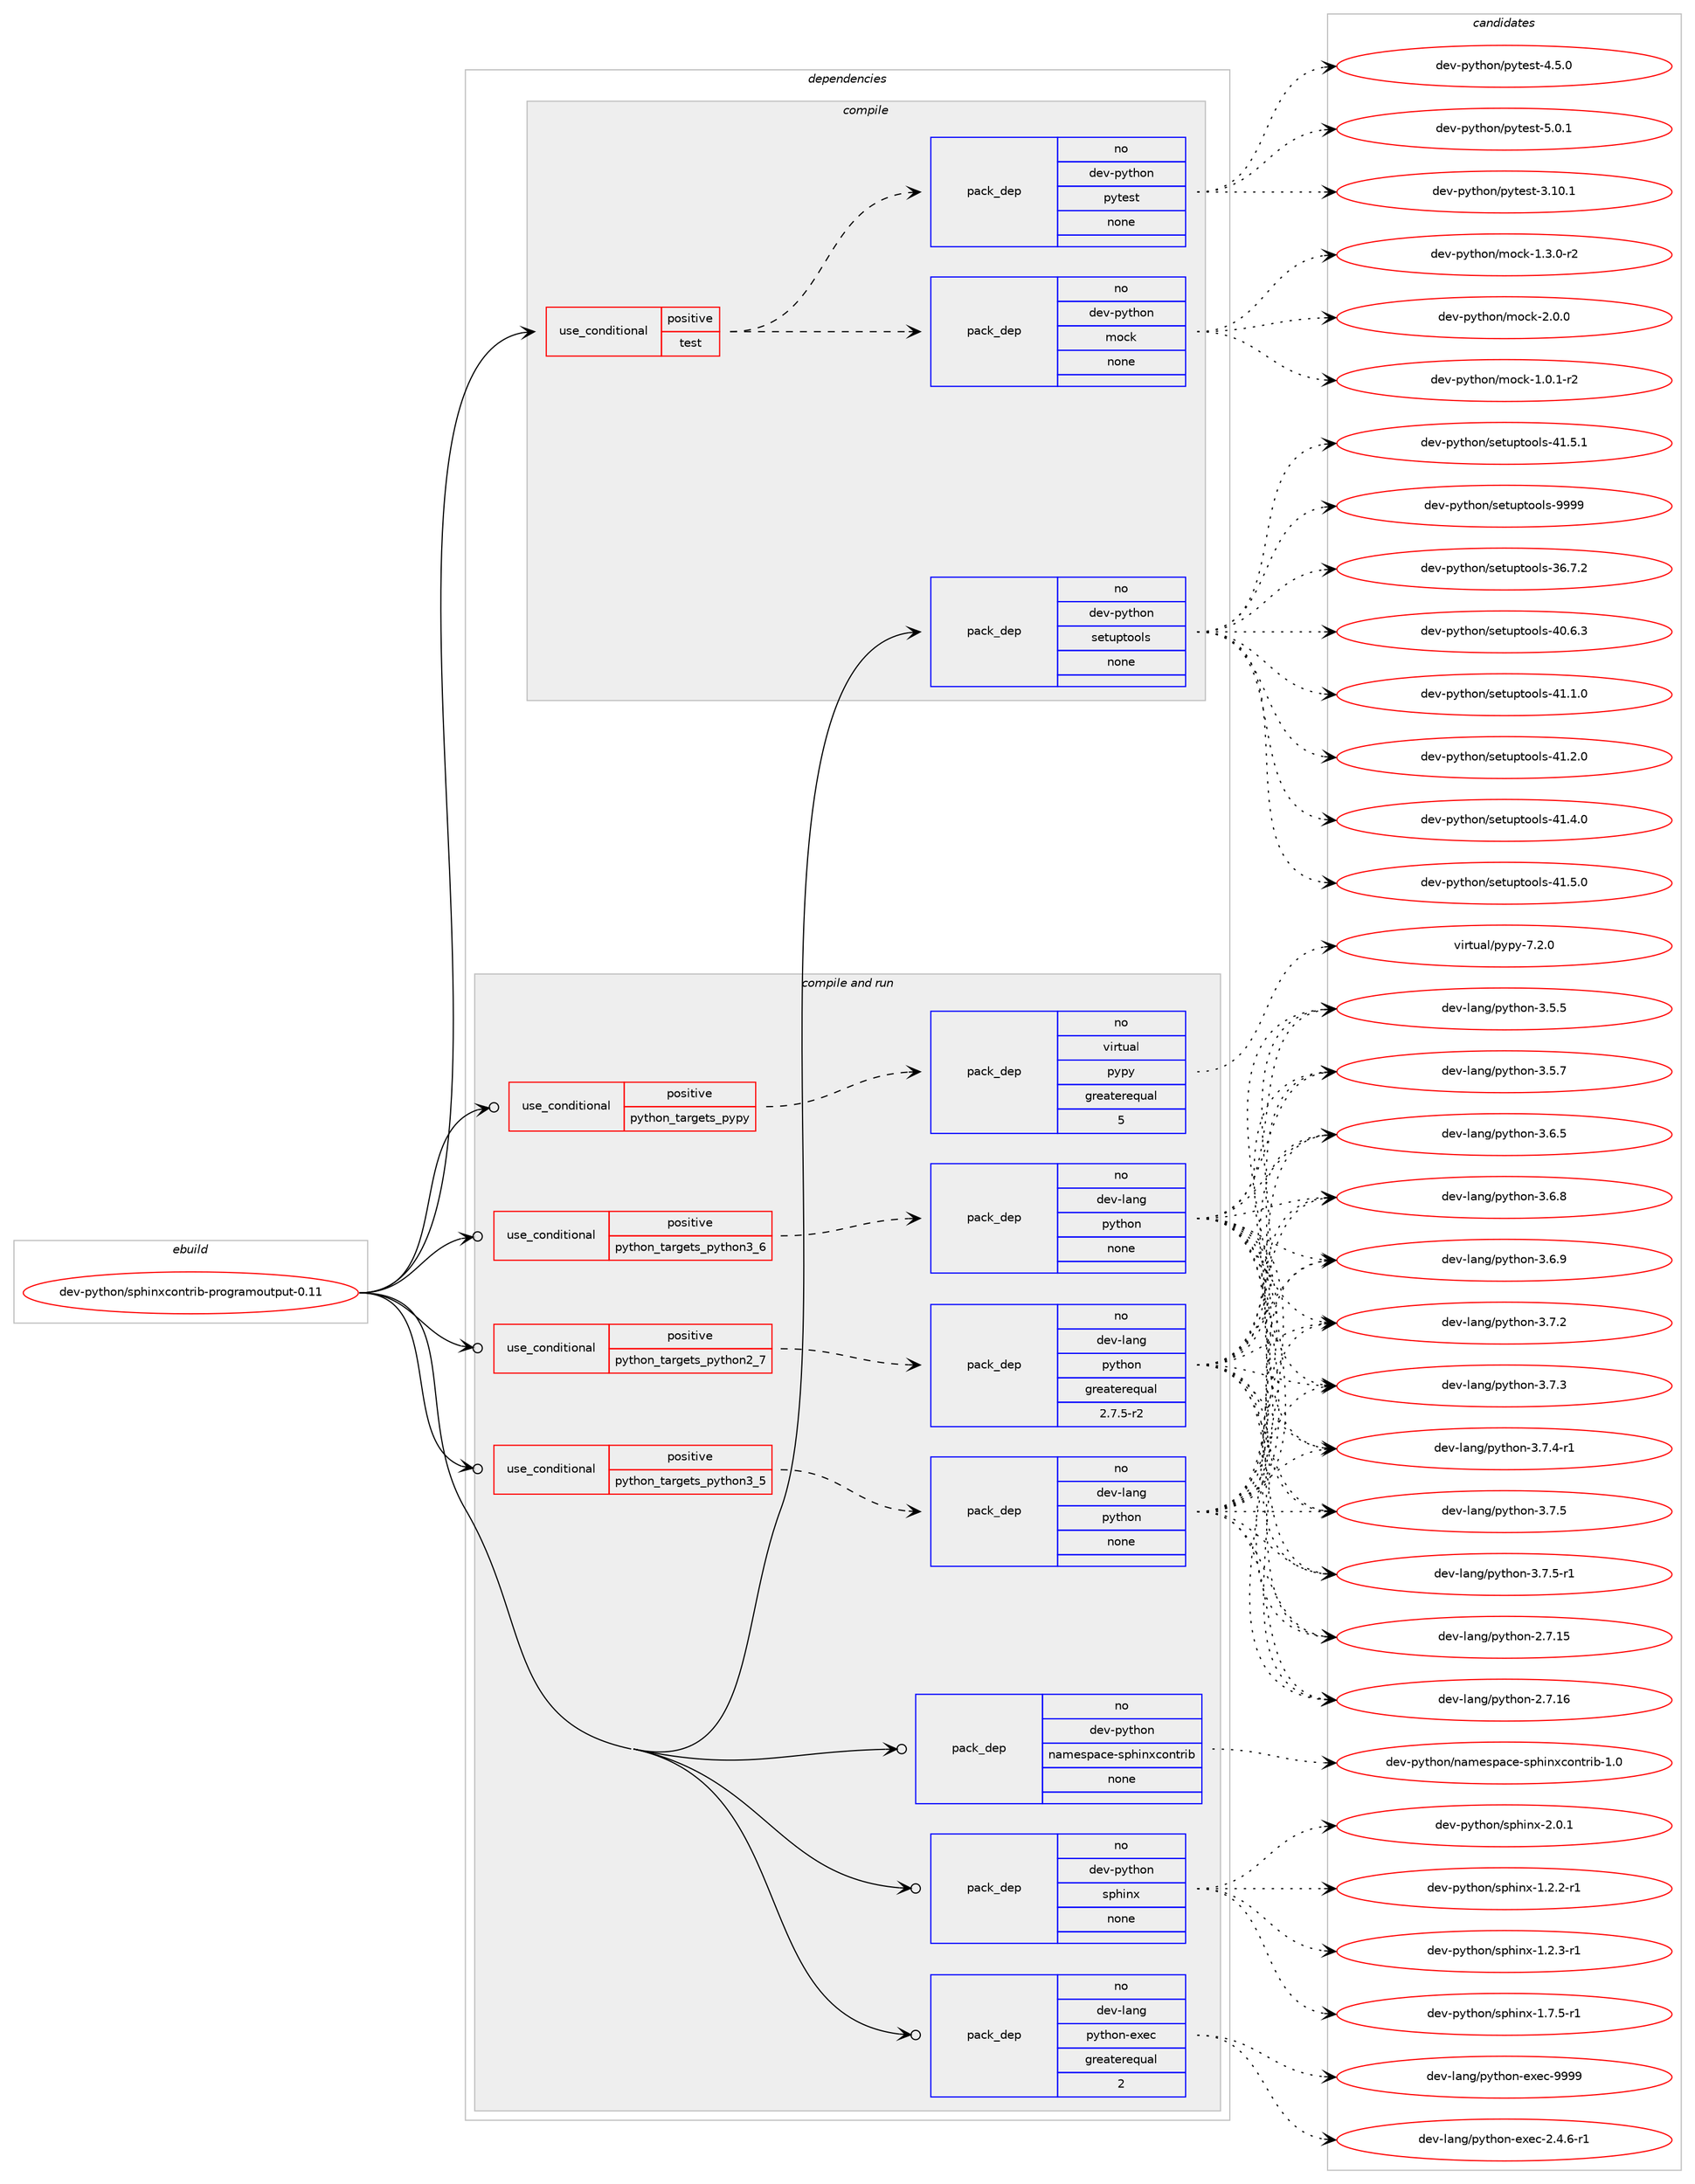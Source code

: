 digraph prolog {

# *************
# Graph options
# *************

newrank=true;
concentrate=true;
compound=true;
graph [rankdir=LR,fontname=Helvetica,fontsize=10,ranksep=1.5];#, ranksep=2.5, nodesep=0.2];
edge  [arrowhead=vee];
node  [fontname=Helvetica,fontsize=10];

# **********
# The ebuild
# **********

subgraph cluster_leftcol {
color=gray;
rank=same;
label=<<i>ebuild</i>>;
id [label="dev-python/sphinxcontrib-programoutput-0.11", color=red, width=4, href="../dev-python/sphinxcontrib-programoutput-0.11.svg"];
}

# ****************
# The dependencies
# ****************

subgraph cluster_midcol {
color=gray;
label=<<i>dependencies</i>>;
subgraph cluster_compile {
fillcolor="#eeeeee";
style=filled;
label=<<i>compile</i>>;
subgraph cond149789 {
dependency638530 [label=<<TABLE BORDER="0" CELLBORDER="1" CELLSPACING="0" CELLPADDING="4"><TR><TD ROWSPAN="3" CELLPADDING="10">use_conditional</TD></TR><TR><TD>positive</TD></TR><TR><TD>test</TD></TR></TABLE>>, shape=none, color=red];
subgraph pack476860 {
dependency638531 [label=<<TABLE BORDER="0" CELLBORDER="1" CELLSPACING="0" CELLPADDING="4" WIDTH="220"><TR><TD ROWSPAN="6" CELLPADDING="30">pack_dep</TD></TR><TR><TD WIDTH="110">no</TD></TR><TR><TD>dev-python</TD></TR><TR><TD>mock</TD></TR><TR><TD>none</TD></TR><TR><TD></TD></TR></TABLE>>, shape=none, color=blue];
}
dependency638530:e -> dependency638531:w [weight=20,style="dashed",arrowhead="vee"];
subgraph pack476861 {
dependency638532 [label=<<TABLE BORDER="0" CELLBORDER="1" CELLSPACING="0" CELLPADDING="4" WIDTH="220"><TR><TD ROWSPAN="6" CELLPADDING="30">pack_dep</TD></TR><TR><TD WIDTH="110">no</TD></TR><TR><TD>dev-python</TD></TR><TR><TD>pytest</TD></TR><TR><TD>none</TD></TR><TR><TD></TD></TR></TABLE>>, shape=none, color=blue];
}
dependency638530:e -> dependency638532:w [weight=20,style="dashed",arrowhead="vee"];
}
id:e -> dependency638530:w [weight=20,style="solid",arrowhead="vee"];
subgraph pack476862 {
dependency638533 [label=<<TABLE BORDER="0" CELLBORDER="1" CELLSPACING="0" CELLPADDING="4" WIDTH="220"><TR><TD ROWSPAN="6" CELLPADDING="30">pack_dep</TD></TR><TR><TD WIDTH="110">no</TD></TR><TR><TD>dev-python</TD></TR><TR><TD>setuptools</TD></TR><TR><TD>none</TD></TR><TR><TD></TD></TR></TABLE>>, shape=none, color=blue];
}
id:e -> dependency638533:w [weight=20,style="solid",arrowhead="vee"];
}
subgraph cluster_compileandrun {
fillcolor="#eeeeee";
style=filled;
label=<<i>compile and run</i>>;
subgraph cond149790 {
dependency638534 [label=<<TABLE BORDER="0" CELLBORDER="1" CELLSPACING="0" CELLPADDING="4"><TR><TD ROWSPAN="3" CELLPADDING="10">use_conditional</TD></TR><TR><TD>positive</TD></TR><TR><TD>python_targets_pypy</TD></TR></TABLE>>, shape=none, color=red];
subgraph pack476863 {
dependency638535 [label=<<TABLE BORDER="0" CELLBORDER="1" CELLSPACING="0" CELLPADDING="4" WIDTH="220"><TR><TD ROWSPAN="6" CELLPADDING="30">pack_dep</TD></TR><TR><TD WIDTH="110">no</TD></TR><TR><TD>virtual</TD></TR><TR><TD>pypy</TD></TR><TR><TD>greaterequal</TD></TR><TR><TD>5</TD></TR></TABLE>>, shape=none, color=blue];
}
dependency638534:e -> dependency638535:w [weight=20,style="dashed",arrowhead="vee"];
}
id:e -> dependency638534:w [weight=20,style="solid",arrowhead="odotvee"];
subgraph cond149791 {
dependency638536 [label=<<TABLE BORDER="0" CELLBORDER="1" CELLSPACING="0" CELLPADDING="4"><TR><TD ROWSPAN="3" CELLPADDING="10">use_conditional</TD></TR><TR><TD>positive</TD></TR><TR><TD>python_targets_python2_7</TD></TR></TABLE>>, shape=none, color=red];
subgraph pack476864 {
dependency638537 [label=<<TABLE BORDER="0" CELLBORDER="1" CELLSPACING="0" CELLPADDING="4" WIDTH="220"><TR><TD ROWSPAN="6" CELLPADDING="30">pack_dep</TD></TR><TR><TD WIDTH="110">no</TD></TR><TR><TD>dev-lang</TD></TR><TR><TD>python</TD></TR><TR><TD>greaterequal</TD></TR><TR><TD>2.7.5-r2</TD></TR></TABLE>>, shape=none, color=blue];
}
dependency638536:e -> dependency638537:w [weight=20,style="dashed",arrowhead="vee"];
}
id:e -> dependency638536:w [weight=20,style="solid",arrowhead="odotvee"];
subgraph cond149792 {
dependency638538 [label=<<TABLE BORDER="0" CELLBORDER="1" CELLSPACING="0" CELLPADDING="4"><TR><TD ROWSPAN="3" CELLPADDING="10">use_conditional</TD></TR><TR><TD>positive</TD></TR><TR><TD>python_targets_python3_5</TD></TR></TABLE>>, shape=none, color=red];
subgraph pack476865 {
dependency638539 [label=<<TABLE BORDER="0" CELLBORDER="1" CELLSPACING="0" CELLPADDING="4" WIDTH="220"><TR><TD ROWSPAN="6" CELLPADDING="30">pack_dep</TD></TR><TR><TD WIDTH="110">no</TD></TR><TR><TD>dev-lang</TD></TR><TR><TD>python</TD></TR><TR><TD>none</TD></TR><TR><TD></TD></TR></TABLE>>, shape=none, color=blue];
}
dependency638538:e -> dependency638539:w [weight=20,style="dashed",arrowhead="vee"];
}
id:e -> dependency638538:w [weight=20,style="solid",arrowhead="odotvee"];
subgraph cond149793 {
dependency638540 [label=<<TABLE BORDER="0" CELLBORDER="1" CELLSPACING="0" CELLPADDING="4"><TR><TD ROWSPAN="3" CELLPADDING="10">use_conditional</TD></TR><TR><TD>positive</TD></TR><TR><TD>python_targets_python3_6</TD></TR></TABLE>>, shape=none, color=red];
subgraph pack476866 {
dependency638541 [label=<<TABLE BORDER="0" CELLBORDER="1" CELLSPACING="0" CELLPADDING="4" WIDTH="220"><TR><TD ROWSPAN="6" CELLPADDING="30">pack_dep</TD></TR><TR><TD WIDTH="110">no</TD></TR><TR><TD>dev-lang</TD></TR><TR><TD>python</TD></TR><TR><TD>none</TD></TR><TR><TD></TD></TR></TABLE>>, shape=none, color=blue];
}
dependency638540:e -> dependency638541:w [weight=20,style="dashed",arrowhead="vee"];
}
id:e -> dependency638540:w [weight=20,style="solid",arrowhead="odotvee"];
subgraph pack476867 {
dependency638542 [label=<<TABLE BORDER="0" CELLBORDER="1" CELLSPACING="0" CELLPADDING="4" WIDTH="220"><TR><TD ROWSPAN="6" CELLPADDING="30">pack_dep</TD></TR><TR><TD WIDTH="110">no</TD></TR><TR><TD>dev-lang</TD></TR><TR><TD>python-exec</TD></TR><TR><TD>greaterequal</TD></TR><TR><TD>2</TD></TR></TABLE>>, shape=none, color=blue];
}
id:e -> dependency638542:w [weight=20,style="solid",arrowhead="odotvee"];
subgraph pack476868 {
dependency638543 [label=<<TABLE BORDER="0" CELLBORDER="1" CELLSPACING="0" CELLPADDING="4" WIDTH="220"><TR><TD ROWSPAN="6" CELLPADDING="30">pack_dep</TD></TR><TR><TD WIDTH="110">no</TD></TR><TR><TD>dev-python</TD></TR><TR><TD>namespace-sphinxcontrib</TD></TR><TR><TD>none</TD></TR><TR><TD></TD></TR></TABLE>>, shape=none, color=blue];
}
id:e -> dependency638543:w [weight=20,style="solid",arrowhead="odotvee"];
subgraph pack476869 {
dependency638544 [label=<<TABLE BORDER="0" CELLBORDER="1" CELLSPACING="0" CELLPADDING="4" WIDTH="220"><TR><TD ROWSPAN="6" CELLPADDING="30">pack_dep</TD></TR><TR><TD WIDTH="110">no</TD></TR><TR><TD>dev-python</TD></TR><TR><TD>sphinx</TD></TR><TR><TD>none</TD></TR><TR><TD></TD></TR></TABLE>>, shape=none, color=blue];
}
id:e -> dependency638544:w [weight=20,style="solid",arrowhead="odotvee"];
}
subgraph cluster_run {
fillcolor="#eeeeee";
style=filled;
label=<<i>run</i>>;
}
}

# **************
# The candidates
# **************

subgraph cluster_choices {
rank=same;
color=gray;
label=<<i>candidates</i>>;

subgraph choice476860 {
color=black;
nodesep=1;
choice1001011184511212111610411111047109111991074549464846494511450 [label="dev-python/mock-1.0.1-r2", color=red, width=4,href="../dev-python/mock-1.0.1-r2.svg"];
choice1001011184511212111610411111047109111991074549465146484511450 [label="dev-python/mock-1.3.0-r2", color=red, width=4,href="../dev-python/mock-1.3.0-r2.svg"];
choice100101118451121211161041111104710911199107455046484648 [label="dev-python/mock-2.0.0", color=red, width=4,href="../dev-python/mock-2.0.0.svg"];
dependency638531:e -> choice1001011184511212111610411111047109111991074549464846494511450:w [style=dotted,weight="100"];
dependency638531:e -> choice1001011184511212111610411111047109111991074549465146484511450:w [style=dotted,weight="100"];
dependency638531:e -> choice100101118451121211161041111104710911199107455046484648:w [style=dotted,weight="100"];
}
subgraph choice476861 {
color=black;
nodesep=1;
choice100101118451121211161041111104711212111610111511645514649484649 [label="dev-python/pytest-3.10.1", color=red, width=4,href="../dev-python/pytest-3.10.1.svg"];
choice1001011184511212111610411111047112121116101115116455246534648 [label="dev-python/pytest-4.5.0", color=red, width=4,href="../dev-python/pytest-4.5.0.svg"];
choice1001011184511212111610411111047112121116101115116455346484649 [label="dev-python/pytest-5.0.1", color=red, width=4,href="../dev-python/pytest-5.0.1.svg"];
dependency638532:e -> choice100101118451121211161041111104711212111610111511645514649484649:w [style=dotted,weight="100"];
dependency638532:e -> choice1001011184511212111610411111047112121116101115116455246534648:w [style=dotted,weight="100"];
dependency638532:e -> choice1001011184511212111610411111047112121116101115116455346484649:w [style=dotted,weight="100"];
}
subgraph choice476862 {
color=black;
nodesep=1;
choice100101118451121211161041111104711510111611711211611111110811545515446554650 [label="dev-python/setuptools-36.7.2", color=red, width=4,href="../dev-python/setuptools-36.7.2.svg"];
choice100101118451121211161041111104711510111611711211611111110811545524846544651 [label="dev-python/setuptools-40.6.3", color=red, width=4,href="../dev-python/setuptools-40.6.3.svg"];
choice100101118451121211161041111104711510111611711211611111110811545524946494648 [label="dev-python/setuptools-41.1.0", color=red, width=4,href="../dev-python/setuptools-41.1.0.svg"];
choice100101118451121211161041111104711510111611711211611111110811545524946504648 [label="dev-python/setuptools-41.2.0", color=red, width=4,href="../dev-python/setuptools-41.2.0.svg"];
choice100101118451121211161041111104711510111611711211611111110811545524946524648 [label="dev-python/setuptools-41.4.0", color=red, width=4,href="../dev-python/setuptools-41.4.0.svg"];
choice100101118451121211161041111104711510111611711211611111110811545524946534648 [label="dev-python/setuptools-41.5.0", color=red, width=4,href="../dev-python/setuptools-41.5.0.svg"];
choice100101118451121211161041111104711510111611711211611111110811545524946534649 [label="dev-python/setuptools-41.5.1", color=red, width=4,href="../dev-python/setuptools-41.5.1.svg"];
choice10010111845112121116104111110471151011161171121161111111081154557575757 [label="dev-python/setuptools-9999", color=red, width=4,href="../dev-python/setuptools-9999.svg"];
dependency638533:e -> choice100101118451121211161041111104711510111611711211611111110811545515446554650:w [style=dotted,weight="100"];
dependency638533:e -> choice100101118451121211161041111104711510111611711211611111110811545524846544651:w [style=dotted,weight="100"];
dependency638533:e -> choice100101118451121211161041111104711510111611711211611111110811545524946494648:w [style=dotted,weight="100"];
dependency638533:e -> choice100101118451121211161041111104711510111611711211611111110811545524946504648:w [style=dotted,weight="100"];
dependency638533:e -> choice100101118451121211161041111104711510111611711211611111110811545524946524648:w [style=dotted,weight="100"];
dependency638533:e -> choice100101118451121211161041111104711510111611711211611111110811545524946534648:w [style=dotted,weight="100"];
dependency638533:e -> choice100101118451121211161041111104711510111611711211611111110811545524946534649:w [style=dotted,weight="100"];
dependency638533:e -> choice10010111845112121116104111110471151011161171121161111111081154557575757:w [style=dotted,weight="100"];
}
subgraph choice476863 {
color=black;
nodesep=1;
choice1181051141161179710847112121112121455546504648 [label="virtual/pypy-7.2.0", color=red, width=4,href="../virtual/pypy-7.2.0.svg"];
dependency638535:e -> choice1181051141161179710847112121112121455546504648:w [style=dotted,weight="100"];
}
subgraph choice476864 {
color=black;
nodesep=1;
choice10010111845108971101034711212111610411111045504655464953 [label="dev-lang/python-2.7.15", color=red, width=4,href="../dev-lang/python-2.7.15.svg"];
choice10010111845108971101034711212111610411111045504655464954 [label="dev-lang/python-2.7.16", color=red, width=4,href="../dev-lang/python-2.7.16.svg"];
choice100101118451089711010347112121116104111110455146534653 [label="dev-lang/python-3.5.5", color=red, width=4,href="../dev-lang/python-3.5.5.svg"];
choice100101118451089711010347112121116104111110455146534655 [label="dev-lang/python-3.5.7", color=red, width=4,href="../dev-lang/python-3.5.7.svg"];
choice100101118451089711010347112121116104111110455146544653 [label="dev-lang/python-3.6.5", color=red, width=4,href="../dev-lang/python-3.6.5.svg"];
choice100101118451089711010347112121116104111110455146544656 [label="dev-lang/python-3.6.8", color=red, width=4,href="../dev-lang/python-3.6.8.svg"];
choice100101118451089711010347112121116104111110455146544657 [label="dev-lang/python-3.6.9", color=red, width=4,href="../dev-lang/python-3.6.9.svg"];
choice100101118451089711010347112121116104111110455146554650 [label="dev-lang/python-3.7.2", color=red, width=4,href="../dev-lang/python-3.7.2.svg"];
choice100101118451089711010347112121116104111110455146554651 [label="dev-lang/python-3.7.3", color=red, width=4,href="../dev-lang/python-3.7.3.svg"];
choice1001011184510897110103471121211161041111104551465546524511449 [label="dev-lang/python-3.7.4-r1", color=red, width=4,href="../dev-lang/python-3.7.4-r1.svg"];
choice100101118451089711010347112121116104111110455146554653 [label="dev-lang/python-3.7.5", color=red, width=4,href="../dev-lang/python-3.7.5.svg"];
choice1001011184510897110103471121211161041111104551465546534511449 [label="dev-lang/python-3.7.5-r1", color=red, width=4,href="../dev-lang/python-3.7.5-r1.svg"];
dependency638537:e -> choice10010111845108971101034711212111610411111045504655464953:w [style=dotted,weight="100"];
dependency638537:e -> choice10010111845108971101034711212111610411111045504655464954:w [style=dotted,weight="100"];
dependency638537:e -> choice100101118451089711010347112121116104111110455146534653:w [style=dotted,weight="100"];
dependency638537:e -> choice100101118451089711010347112121116104111110455146534655:w [style=dotted,weight="100"];
dependency638537:e -> choice100101118451089711010347112121116104111110455146544653:w [style=dotted,weight="100"];
dependency638537:e -> choice100101118451089711010347112121116104111110455146544656:w [style=dotted,weight="100"];
dependency638537:e -> choice100101118451089711010347112121116104111110455146544657:w [style=dotted,weight="100"];
dependency638537:e -> choice100101118451089711010347112121116104111110455146554650:w [style=dotted,weight="100"];
dependency638537:e -> choice100101118451089711010347112121116104111110455146554651:w [style=dotted,weight="100"];
dependency638537:e -> choice1001011184510897110103471121211161041111104551465546524511449:w [style=dotted,weight="100"];
dependency638537:e -> choice100101118451089711010347112121116104111110455146554653:w [style=dotted,weight="100"];
dependency638537:e -> choice1001011184510897110103471121211161041111104551465546534511449:w [style=dotted,weight="100"];
}
subgraph choice476865 {
color=black;
nodesep=1;
choice10010111845108971101034711212111610411111045504655464953 [label="dev-lang/python-2.7.15", color=red, width=4,href="../dev-lang/python-2.7.15.svg"];
choice10010111845108971101034711212111610411111045504655464954 [label="dev-lang/python-2.7.16", color=red, width=4,href="../dev-lang/python-2.7.16.svg"];
choice100101118451089711010347112121116104111110455146534653 [label="dev-lang/python-3.5.5", color=red, width=4,href="../dev-lang/python-3.5.5.svg"];
choice100101118451089711010347112121116104111110455146534655 [label="dev-lang/python-3.5.7", color=red, width=4,href="../dev-lang/python-3.5.7.svg"];
choice100101118451089711010347112121116104111110455146544653 [label="dev-lang/python-3.6.5", color=red, width=4,href="../dev-lang/python-3.6.5.svg"];
choice100101118451089711010347112121116104111110455146544656 [label="dev-lang/python-3.6.8", color=red, width=4,href="../dev-lang/python-3.6.8.svg"];
choice100101118451089711010347112121116104111110455146544657 [label="dev-lang/python-3.6.9", color=red, width=4,href="../dev-lang/python-3.6.9.svg"];
choice100101118451089711010347112121116104111110455146554650 [label="dev-lang/python-3.7.2", color=red, width=4,href="../dev-lang/python-3.7.2.svg"];
choice100101118451089711010347112121116104111110455146554651 [label="dev-lang/python-3.7.3", color=red, width=4,href="../dev-lang/python-3.7.3.svg"];
choice1001011184510897110103471121211161041111104551465546524511449 [label="dev-lang/python-3.7.4-r1", color=red, width=4,href="../dev-lang/python-3.7.4-r1.svg"];
choice100101118451089711010347112121116104111110455146554653 [label="dev-lang/python-3.7.5", color=red, width=4,href="../dev-lang/python-3.7.5.svg"];
choice1001011184510897110103471121211161041111104551465546534511449 [label="dev-lang/python-3.7.5-r1", color=red, width=4,href="../dev-lang/python-3.7.5-r1.svg"];
dependency638539:e -> choice10010111845108971101034711212111610411111045504655464953:w [style=dotted,weight="100"];
dependency638539:e -> choice10010111845108971101034711212111610411111045504655464954:w [style=dotted,weight="100"];
dependency638539:e -> choice100101118451089711010347112121116104111110455146534653:w [style=dotted,weight="100"];
dependency638539:e -> choice100101118451089711010347112121116104111110455146534655:w [style=dotted,weight="100"];
dependency638539:e -> choice100101118451089711010347112121116104111110455146544653:w [style=dotted,weight="100"];
dependency638539:e -> choice100101118451089711010347112121116104111110455146544656:w [style=dotted,weight="100"];
dependency638539:e -> choice100101118451089711010347112121116104111110455146544657:w [style=dotted,weight="100"];
dependency638539:e -> choice100101118451089711010347112121116104111110455146554650:w [style=dotted,weight="100"];
dependency638539:e -> choice100101118451089711010347112121116104111110455146554651:w [style=dotted,weight="100"];
dependency638539:e -> choice1001011184510897110103471121211161041111104551465546524511449:w [style=dotted,weight="100"];
dependency638539:e -> choice100101118451089711010347112121116104111110455146554653:w [style=dotted,weight="100"];
dependency638539:e -> choice1001011184510897110103471121211161041111104551465546534511449:w [style=dotted,weight="100"];
}
subgraph choice476866 {
color=black;
nodesep=1;
choice10010111845108971101034711212111610411111045504655464953 [label="dev-lang/python-2.7.15", color=red, width=4,href="../dev-lang/python-2.7.15.svg"];
choice10010111845108971101034711212111610411111045504655464954 [label="dev-lang/python-2.7.16", color=red, width=4,href="../dev-lang/python-2.7.16.svg"];
choice100101118451089711010347112121116104111110455146534653 [label="dev-lang/python-3.5.5", color=red, width=4,href="../dev-lang/python-3.5.5.svg"];
choice100101118451089711010347112121116104111110455146534655 [label="dev-lang/python-3.5.7", color=red, width=4,href="../dev-lang/python-3.5.7.svg"];
choice100101118451089711010347112121116104111110455146544653 [label="dev-lang/python-3.6.5", color=red, width=4,href="../dev-lang/python-3.6.5.svg"];
choice100101118451089711010347112121116104111110455146544656 [label="dev-lang/python-3.6.8", color=red, width=4,href="../dev-lang/python-3.6.8.svg"];
choice100101118451089711010347112121116104111110455146544657 [label="dev-lang/python-3.6.9", color=red, width=4,href="../dev-lang/python-3.6.9.svg"];
choice100101118451089711010347112121116104111110455146554650 [label="dev-lang/python-3.7.2", color=red, width=4,href="../dev-lang/python-3.7.2.svg"];
choice100101118451089711010347112121116104111110455146554651 [label="dev-lang/python-3.7.3", color=red, width=4,href="../dev-lang/python-3.7.3.svg"];
choice1001011184510897110103471121211161041111104551465546524511449 [label="dev-lang/python-3.7.4-r1", color=red, width=4,href="../dev-lang/python-3.7.4-r1.svg"];
choice100101118451089711010347112121116104111110455146554653 [label="dev-lang/python-3.7.5", color=red, width=4,href="../dev-lang/python-3.7.5.svg"];
choice1001011184510897110103471121211161041111104551465546534511449 [label="dev-lang/python-3.7.5-r1", color=red, width=4,href="../dev-lang/python-3.7.5-r1.svg"];
dependency638541:e -> choice10010111845108971101034711212111610411111045504655464953:w [style=dotted,weight="100"];
dependency638541:e -> choice10010111845108971101034711212111610411111045504655464954:w [style=dotted,weight="100"];
dependency638541:e -> choice100101118451089711010347112121116104111110455146534653:w [style=dotted,weight="100"];
dependency638541:e -> choice100101118451089711010347112121116104111110455146534655:w [style=dotted,weight="100"];
dependency638541:e -> choice100101118451089711010347112121116104111110455146544653:w [style=dotted,weight="100"];
dependency638541:e -> choice100101118451089711010347112121116104111110455146544656:w [style=dotted,weight="100"];
dependency638541:e -> choice100101118451089711010347112121116104111110455146544657:w [style=dotted,weight="100"];
dependency638541:e -> choice100101118451089711010347112121116104111110455146554650:w [style=dotted,weight="100"];
dependency638541:e -> choice100101118451089711010347112121116104111110455146554651:w [style=dotted,weight="100"];
dependency638541:e -> choice1001011184510897110103471121211161041111104551465546524511449:w [style=dotted,weight="100"];
dependency638541:e -> choice100101118451089711010347112121116104111110455146554653:w [style=dotted,weight="100"];
dependency638541:e -> choice1001011184510897110103471121211161041111104551465546534511449:w [style=dotted,weight="100"];
}
subgraph choice476867 {
color=black;
nodesep=1;
choice10010111845108971101034711212111610411111045101120101994550465246544511449 [label="dev-lang/python-exec-2.4.6-r1", color=red, width=4,href="../dev-lang/python-exec-2.4.6-r1.svg"];
choice10010111845108971101034711212111610411111045101120101994557575757 [label="dev-lang/python-exec-9999", color=red, width=4,href="../dev-lang/python-exec-9999.svg"];
dependency638542:e -> choice10010111845108971101034711212111610411111045101120101994550465246544511449:w [style=dotted,weight="100"];
dependency638542:e -> choice10010111845108971101034711212111610411111045101120101994557575757:w [style=dotted,weight="100"];
}
subgraph choice476868 {
color=black;
nodesep=1;
choice100101118451121211161041111104711097109101115112979910145115112104105110120991111101161141059845494648 [label="dev-python/namespace-sphinxcontrib-1.0", color=red, width=4,href="../dev-python/namespace-sphinxcontrib-1.0.svg"];
dependency638543:e -> choice100101118451121211161041111104711097109101115112979910145115112104105110120991111101161141059845494648:w [style=dotted,weight="100"];
}
subgraph choice476869 {
color=black;
nodesep=1;
choice10010111845112121116104111110471151121041051101204549465046504511449 [label="dev-python/sphinx-1.2.2-r1", color=red, width=4,href="../dev-python/sphinx-1.2.2-r1.svg"];
choice10010111845112121116104111110471151121041051101204549465046514511449 [label="dev-python/sphinx-1.2.3-r1", color=red, width=4,href="../dev-python/sphinx-1.2.3-r1.svg"];
choice10010111845112121116104111110471151121041051101204549465546534511449 [label="dev-python/sphinx-1.7.5-r1", color=red, width=4,href="../dev-python/sphinx-1.7.5-r1.svg"];
choice1001011184511212111610411111047115112104105110120455046484649 [label="dev-python/sphinx-2.0.1", color=red, width=4,href="../dev-python/sphinx-2.0.1.svg"];
dependency638544:e -> choice10010111845112121116104111110471151121041051101204549465046504511449:w [style=dotted,weight="100"];
dependency638544:e -> choice10010111845112121116104111110471151121041051101204549465046514511449:w [style=dotted,weight="100"];
dependency638544:e -> choice10010111845112121116104111110471151121041051101204549465546534511449:w [style=dotted,weight="100"];
dependency638544:e -> choice1001011184511212111610411111047115112104105110120455046484649:w [style=dotted,weight="100"];
}
}

}

